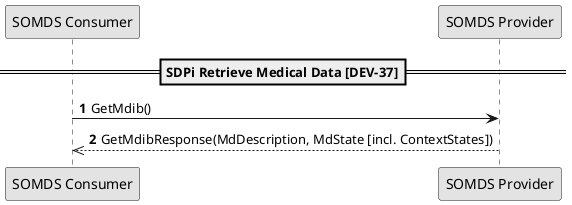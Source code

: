 @startuml

skinparam monochrome true
autonumber

!global $str_somds_consumer = "SOMDS Consumer"
!global $str_somds_provider = "SOMDS Provider"

participant "$str_somds_consumer" as consumer
participant "$str_somds_provider" as provider

==SDPi Retrieve Medical Data [DEV-37]==

consumer -> provider: GetMdib()
consumer <<-- provider: GetMdibResponse(MdDescription, MdState [incl. ContextStates])
@enduml